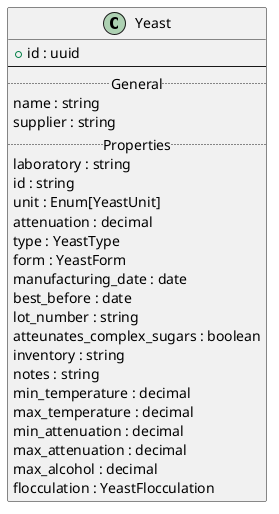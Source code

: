 @startuml
'!include documents/docs/plantuml/ERD/ingredients/Yeast/YeastFlocculation.puml 
'!include documents/docs/plantuml/ERD/ingredients/Yeast/YeastForm.puml 
'!include documents/docs/plantuml/ERD/ingredients/Yeast/YeastType.puml 
'!include documents/docs/plantuml/ERD/ingredients/Yeast/YeastUnit.puml


class "Yeast" as Yeast {
    + id : uuid
    --
    ..General..
    name : string
    supplier : string
    ..Properties..
    laboratory : string
    id : string                                     /' Example: US-05, WLP001, etc. '/
    unit : Enum[YeastUnit]
    attenuation : decimal
    type : YeastType
    form : YeastForm
    manufacturing_date : date
    best_before : date
    lot_number : string
    atteunates_complex_sugars : boolean
    inventory : string
    notes : string
    min_temperature : decimal
    max_temperature : decimal
    min_attenuation : decimal
    max_attenuation : decimal
    max_alcohol : decimal /' EngUnit: %, Max Alcohol By Volume '/
    flocculation : YeastFlocculation
}




@enduml